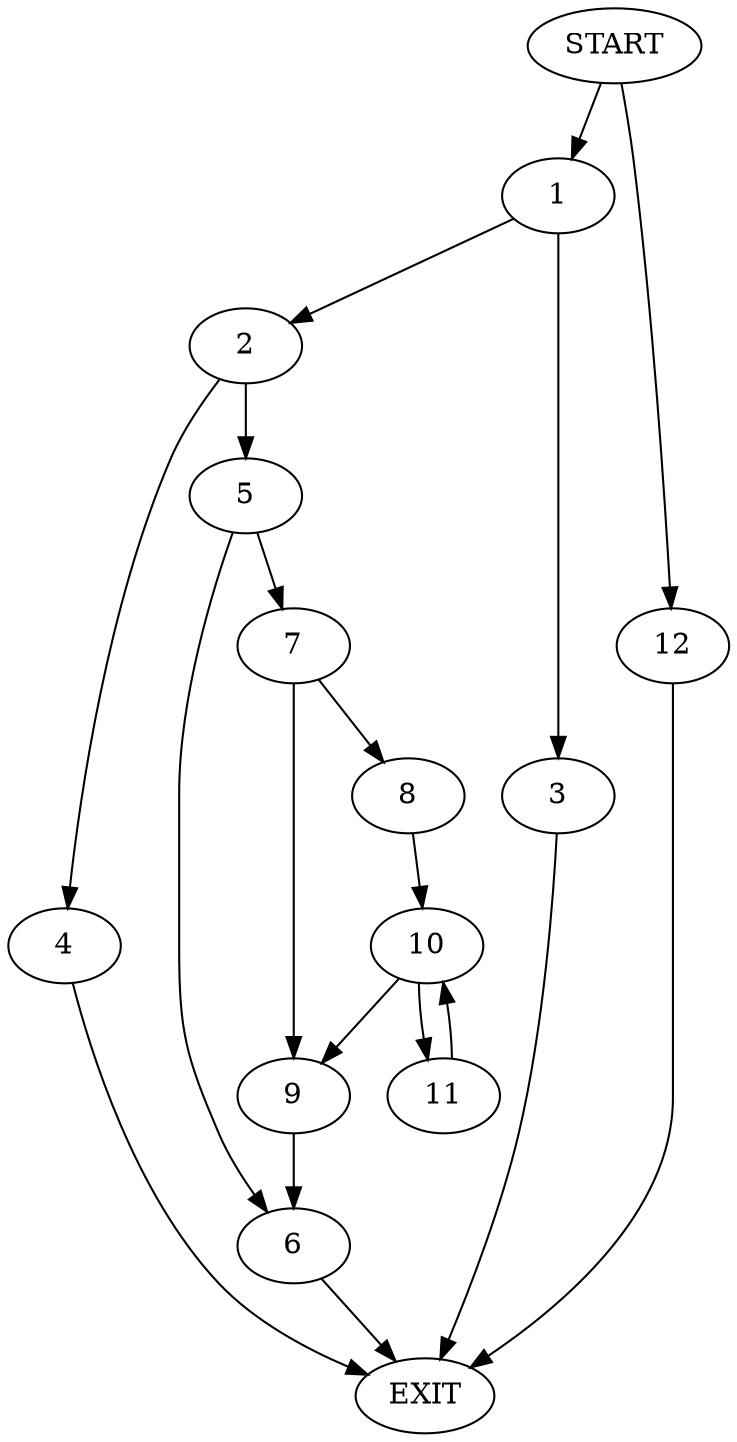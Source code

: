 digraph {
0 [label="START"]
13 [label="EXIT"]
0 -> 1
1 -> 2
1 -> 3
3 -> 13
2 -> 4
2 -> 5
5 -> 6
5 -> 7
4 -> 13
7 -> 8
7 -> 9
6 -> 13
9 -> 6
8 -> 10
10 -> 11
10 -> 9
11 -> 10
0 -> 12
12 -> 13
}
